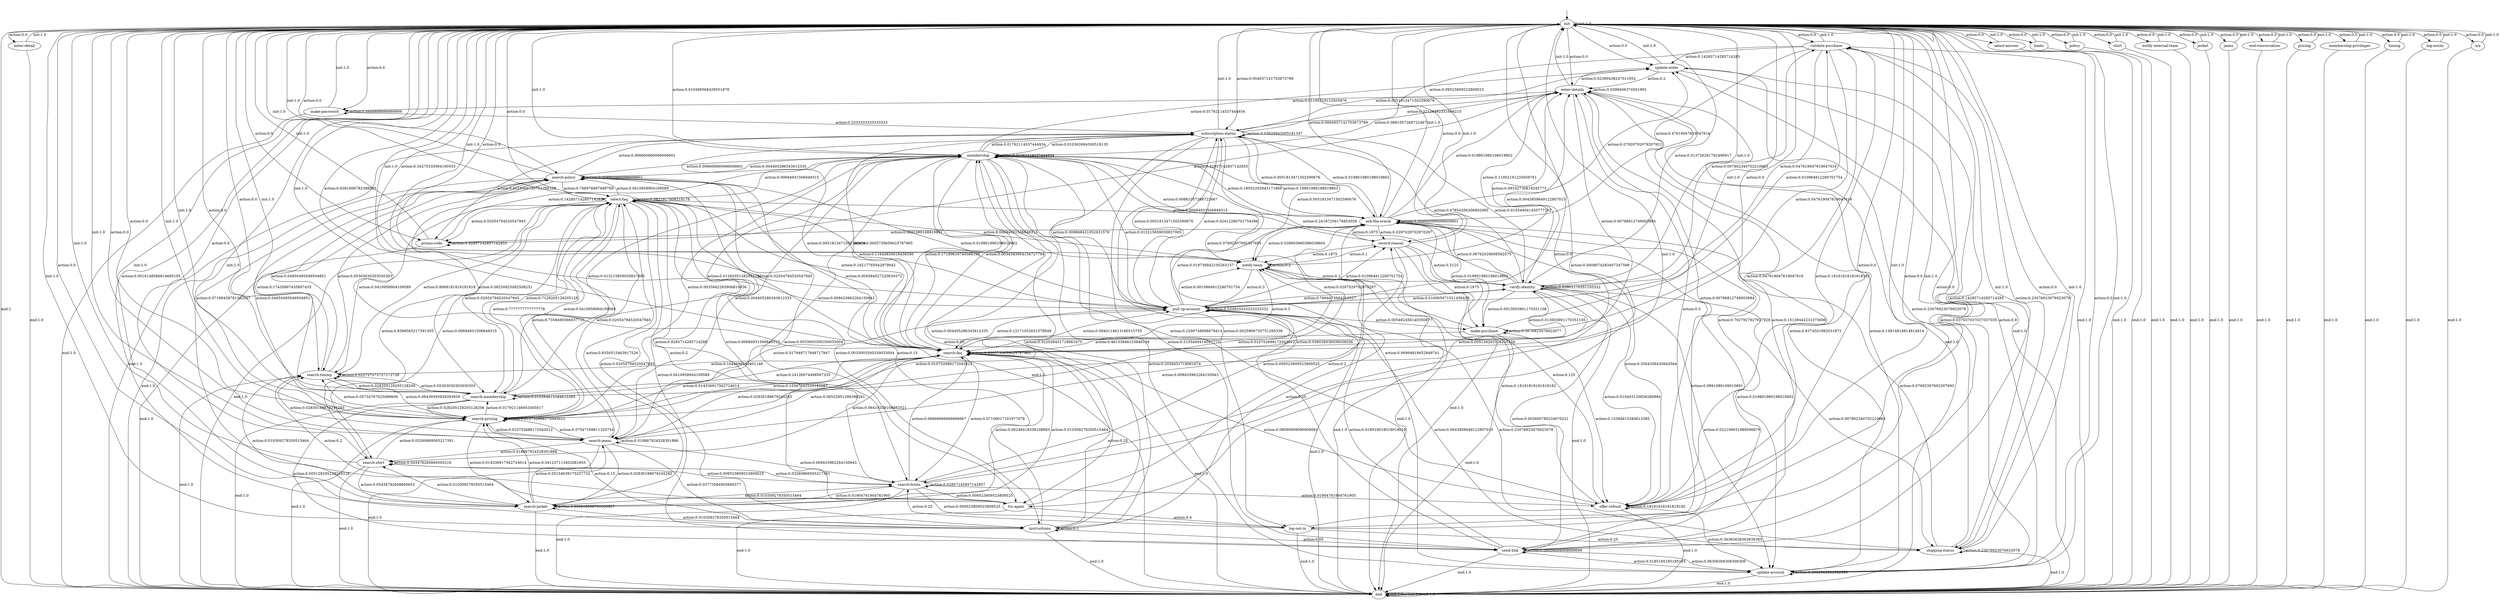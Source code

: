 digraph learned_mdp {
s0 [label="init"];
s1 [label="enter-detail"];
s2 [label="validate-purchase"];
s3 [label="make-password"];
s4 [label="select-answer"];
s5 [label="membership"];
s6 [label="update-order"];
s7 [label="ask-the-oracle"];
s8 [label="shipping-status"];
s9 [label="boots"];
s10 [label="search-boots"];
s11 [label="policy"];
s12 [label="enter-details"];
s13 [label="shirt"];
s14 [label="update-account"];
s15 [label="notify-internal-team"];
s16 [label="jacket"];
s17 [label="make-purchase"];
s18 [label="search-membership"];
s19 [label="search-jacket"];
s20 [label="subscription-status"];
s21 [label="instructions"];
s22 [label="jeans"];
s23 [label="search-jeans"];
s24 [label="log-out-in"];
s25 [label="verify-identity"];
s26 [label="send-link"];
s27 [label="search-pricing"];
s28 [label="end-conversation"];
s29 [label="search-faq"];
s30 [label="offer-refund"];
s31 [label="pull-up-account"];
s32 [label="notify-team"];
s33 [label="search-shirt"];
s34 [label="pricing"];
s35 [label="search-timing"];
s36 [label="promo-code"];
s37 [label="membership-privileges"];
s38 [label="timing"];
s39 [label="record-reason"];
s40 [label="try-again"];
s41 [label="search-policy"];
s42 [label="log-out/in"];
s43 [label="n/a"];
s44 [label="select-faq"];
s45 [label="end"];
s0 -> s0  [label="init:1.0"];
s0 -> s1  [label="action:0.0"];
s0 -> s2  [label="action:0.0"];
s0 -> s3  [label="action:0.0"];
s0 -> s4  [label="action:0.0"];
s0 -> s5  [label="action:0.010496568429551878"];
s0 -> s6  [label="action:0.0"];
s0 -> s7  [label="action:0.0004037141703673799"];
s0 -> s8  [label="action:0.0"];
s0 -> s9  [label="action:0.0"];
s0 -> s10  [label="action:0.0"];
s0 -> s11  [label="action:0.0"];
s0 -> s12  [label="action:0.0"];
s0 -> s13  [label="action:0.0"];
s0 -> s14  [label="action:0.0"];
s0 -> s15  [label="action:0.0"];
s0 -> s16  [label="action:0.0"];
s0 -> s17  [label="action:0.0"];
s0 -> s18  [label="action:0.0"];
s0 -> s19  [label="action:0.0"];
s0 -> s20  [label="action:0.004037141703673799"];
s0 -> s21  [label="action:0.0016148566814695195"];
s0 -> s22  [label="action:0.0"];
s0 -> s23  [label="action:0.0"];
s0 -> s24  [label="action:0.0"];
s0 -> s25  [label="action:0.013726281792490917"];
s0 -> s26  [label="action:0.0"];
s0 -> s27  [label="action:0.0"];
s0 -> s28  [label="action:0.0"];
s0 -> s29  [label="action:0.6261606782398063"];
s0 -> s30  [label="action:0.0"];
s0 -> s31  [label="action:0.34275333064190555"];
s0 -> s32  [label="action:0.0"];
s0 -> s33  [label="action:0.0"];
s0 -> s34  [label="action:0.0"];
s0 -> s35  [label="action:0.0"];
s0 -> s36  [label="action:0.0"];
s0 -> s37  [label="action:0.0"];
s0 -> s38  [label="action:0.0"];
s0 -> s39  [label="action:0.0"];
s0 -> s40  [label="action:0.0008074283407347598"];
s0 -> s41  [label="action:0.0"];
s0 -> s42  [label="action:0.0"];
s0 -> s43  [label="action:0.0"];
s0 -> s44  [label="action:0.0"];
s0 -> s45  [label="end:1"];
s1 -> s0  [label="init:1.0"];
s1 -> s45 [label="end:1.0"];
s2 -> s0  [label="init:1.0"];
s2 -> s6  [label="action:0.14285714285714285"];
s2 -> s7  [label="action:0.47619047619047616"];
s2 -> s8  [label="action:0.14285714285714285"];
s2 -> s20  [label="action:0.09523809523809523"];
s2 -> s25  [label="action:0.047619047619047616"];
s2 -> s29  [label="action:0.047619047619047616"];
s2 -> s30  [label="action:0.047619047619047616"];
s2 -> s45 [label="end:1.0"];
s3 -> s0  [label="init:1.0"];
s3 -> s3  [label="action:0.6666666666666666"];
s3 -> s20  [label="action:0.3333333333333333"];
s3 -> s45 [label="end:1.0"];
s4 -> s0  [label="init:1.0"];
s4 -> s45 [label="end:1.0"];
s5 -> s0  [label="init:1.0"];
s5 -> s5  [label="action:0.01762114537444934"];
s5 -> s6  [label="action:0.01762114537444934"];
s5 -> s7  [label="action:0.18502202643171806"];
s5 -> s12  [label="action:0.0881057268722467"];
s5 -> s14  [label="action:0.2026431718061674"];
s5 -> s18  [label="action:0.013215859030837005"];
s5 -> s20  [label="action:0.01762114537444934"];
s5 -> s21  [label="action:0.022026431718061675"];
s5 -> s23  [label="action:0.004405286343612335"];
s5 -> s29  [label="action:0.17180616740088106"];
s5 -> s30  [label="action:0.2290748898678414"];
s5 -> s31  [label="action:0.013215859030837005"];
s5 -> s39  [label="action:0.00881057268722467"];
s5 -> s40  [label="action:0.004405286343612335"];
s5 -> s41  [label="action:0.004405286343612335"];
s5 -> s45 [label="end:1.0"];
s6 -> s0  [label="init:1.0"];
s6 -> s12  [label="action:0.2"];
s6 -> s14  [label="action:0.8"];
s6 -> s45 [label="end:1.0"];
s7 -> s0  [label="init:1.0"];
s7 -> s5  [label="action:0.19801980198019803"];
s7 -> s6  [label="action:0.07920792079207921"];
s7 -> s7  [label="action:0.009900990099009901"];
s7 -> s12  [label="action:0.019801980198019802"];
s7 -> s14  [label="action:0.019801980198019802"];
s7 -> s17  [label="action:0.019801980198019802"];
s7 -> s20  [label="action:0.019801980198019802"];
s7 -> s26  [label="action:0.0891089108910891"];
s7 -> s29  [label="action:0.0297029702970297"];
s7 -> s30  [label="action:0.3564356435643564"];
s7 -> s32  [label="action:0.039603960396039604"];
s7 -> s36  [label="action:0.0891089108910891"];
s7 -> s39  [label="action:0.0297029702970297"];
s7 -> s45 [label="end:1.0"];
s8 -> s0  [label="init:1.0"];
s8 -> s2  [label="action:0.23076923076923078"];
s8 -> s6  [label="action:0.23076923076923078"];
s8 -> s7  [label="action:0.07692307692307693"];
s8 -> s8  [label="action:0.23076923076923078"];
s8 -> s31  [label="action:0.23076923076923078"];
s8 -> s45 [label="end:1.0"];
s9 -> s0  [label="init:1.0"];
s9 -> s45 [label="end:1.0"];
s10 -> s0  [label="init:1.0"];
s10 -> s10  [label="action:0.02857142857142857"];
s10 -> s19  [label="action:0.01904761904761905"];
s10 -> s24  [label="action:0.009523809523809525"];
s10 -> s29  [label="action:0.06666666666666667"];
s10 -> s30  [label="action:0.01904761904761905"];
s10 -> s33  [label="action:0.009523809523809525"];
s10 -> s39  [label="action:0.009523809523809525"];
s10 -> s40  [label="action:0.009523809523809525"];
s10 -> s44  [label="action:0.8285714285714286"];
s10 -> s45 [label="end:1.0"];
s11 -> s0  [label="init:1.0"];
s11 -> s45 [label="end:1.0"];
s12 -> s0  [label="init:1.0"];
s12 -> s3  [label="action:0.01195219123505976"];
s12 -> s6  [label="action:0.02390438247011952"];
s12 -> s12  [label="action:0.0398406374501992"];
s12 -> s14  [label="action:0.6374501992031872"];
s12 -> s26  [label="action:0.15139442231075698"];
s12 -> s29  [label="action:0.00796812749003984"];
s12 -> s30  [label="action:0.00796812749003984"];
s12 -> s32  [label="action:0.11952191235059761"];
s12 -> s45 [label="end:1.0"];
s13 -> s0  [label="init:1.0"];
s13 -> s45 [label="end:1.0"];
s14 -> s0  [label="init:1.0"];
s14 -> s6  [label="action:0.037037037037037035"];
s14 -> s12  [label="action:0.14814814814814814"];
s14 -> s14  [label="action:0.2962962962962963"];
s14 -> s26  [label="action:0.5185185185185185"];
s14 -> s45 [label="end:1.0"];
s15 -> s0  [label="init:1.0"];
s15 -> s45 [label="end:1.0"];
s16 -> s0  [label="init:1.0"];
s16 -> s45 [label="end:1.0"];
s17 -> s0  [label="init:1.0"];
s17 -> s5  [label="action:0.07692307692307693"];
s17 -> s17  [label="action:0.3076923076923077"];
s17 -> s29  [label="action:0.46153846153846156"];
s17 -> s30  [label="action:0.15384615384615385"];
s17 -> s45 [label="end:1.0"];
s18 -> s0  [label="init:1.0"];
s18 -> s5  [label="action:0.01282051282051282"];
s18 -> s18  [label="action:0.015384615384615385"];
s18 -> s25  [label="action:0.005128205128205128"];
s18 -> s26  [label="action:0.005128205128205128"];
s18 -> s27  [label="action:0.028205128205128206"];
s18 -> s31  [label="action:0.017948717948717947"];
s18 -> s35  [label="action:0.028205128205128206"];
s18 -> s41  [label="action:0.17435897435897435"];
s18 -> s44  [label="action:0.7128205128205128"];
s18 -> s45 [label="end:1.0"];
s19 -> s0  [label="init:1.0"];
s19 -> s10  [label="action:0.010309278350515464"];
s19 -> s19  [label="action:0.020618556701030927"];
s19 -> s21  [label="action:0.010309278350515464"];
s19 -> s23  [label="action:0.05154639175257732"];
s19 -> s27  [label="action:0.041237113402061855"];
s19 -> s29  [label="action:0.010309278350515464"];
s19 -> s33  [label="action:0.010309278350515464"];
s19 -> s35  [label="action:0.010309278350515464"];
s19 -> s44  [label="action:0.8350515463917526"];
s19 -> s45 [label="end:1.0"];
s20 -> s0  [label="init:1.0"];
s20 -> s5  [label="action:0.010362694300518135"];
s20 -> s6  [label="action:0.0051813471502590676"];
s20 -> s7  [label="action:0.0051813471502590676"];
s20 -> s12  [label="action:0.32124352331606215"];
s20 -> s14  [label="action:0.06994818652849741"];
s20 -> s20  [label="action:0.03626943005181347"];
s20 -> s24  [label="action:0.0025906735751295338"];
s20 -> s25  [label="action:0.015544041450777202"];
s20 -> s26  [label="action:0.5155440414507773"];
s20 -> s29  [label="action:0.0051813471502590676"];
s20 -> s31  [label="action:0.0051813471502590676"];
s20 -> s32  [label="action:0.0051813471502590676"];
s20 -> s36  [label="action:0.0025906735751295338"];
s20 -> s45 [label="end:1.0"];
s21 -> s0  [label="init:1.0"];
s21 -> s5  [label="action:0.05"];
s21 -> s21  [label="action:0.1"];
s21 -> s26  [label="action:0.05"];
s21 -> s27  [label="action:0.15"];
s21 -> s29  [label="action:0.25"];
s21 -> s32  [label="action:0.25"];
s21 -> s41  [label="action:0.15"];
s21 -> s45 [label="end:1.0"];
s22 -> s0  [label="init:1.0"];
s22 -> s45 [label="end:1.0"];
s23 -> s0  [label="init:1.0"];
s23 -> s5  [label="action:0.009433962264150943"];
s23 -> s10  [label="action:0.009433962264150943"];
s23 -> s19  [label="action:0.02830188679245283"];
s23 -> s21  [label="action:0.03773584905660377"];
s23 -> s23  [label="action:0.018867924528301886"];
s23 -> s27  [label="action:0.07547169811320754"];
s23 -> s29  [label="action:0.02830188679245283"];
s23 -> s31  [label="action:0.009433962264150943"];
s23 -> s33  [label="action:0.018867924528301886"];
s23 -> s35  [label="action:0.02830188679245283"];
s23 -> s44  [label="action:0.7358490566037735"];
s23 -> s45 [label="end:1.0"];
s24 -> s0  [label="init:1.0"];
s24 -> s8  [label="action:0.25"];
s24 -> s10  [label="action:0.25"];
s24 -> s12  [label="action:0.5"];
s24 -> s45 [label="end:1.0"];
s25 -> s0  [label="init:1.0"];
s25 -> s2  [label="action:0.007802340702210663"];
s25 -> s5  [label="action:0.24187256176853056"];
s25 -> s7  [label="action:0.06762028608582575"];
s25 -> s8  [label="action:0.007802340702210663"];
s25 -> s12  [label="action:0.09102730819245773"];
s25 -> s14  [label="action:0.022106631989596878"];
s25 -> s17  [label="action:0.0013003901170351106"];
s25 -> s20  [label="action:0.47854356306892065"];
s25 -> s25  [label="action:0.03901170351105332"];
s25 -> s26  [label="action:0.002600780234070221"];
s25 -> s29  [label="action:0.013003901170351105"];
s25 -> s30  [label="action:0.010403120936280884"];
s25 -> s31  [label="action:0.016905071521456438"];
s25 -> s45 [label="end:1.0"];
s26 -> s0  [label="init:1.0"];
s26 -> s12  [label="action:0.7927927927927928"];
s26 -> s14  [label="action:0.06306306306306306"];
s26 -> s20  [label="action:0.036036036036036036"];
s26 -> s26  [label="action:0.09009009009009009"];
s26 -> s31  [label="action:0.018018018018018018"];
s26 -> s45 [label="end:1.0"];
s27 -> s0  [label="init:1.0"];
s27 -> s5  [label="action:0.0035842293906810036"];
s27 -> s18  [label="action:0.017921146953405017"];
s27 -> s19  [label="action:0.014336917562724014"];
s27 -> s23  [label="action:0.010752688172043012"];
s27 -> s27  [label="action:0.010752688172043012"];
s27 -> s29  [label="action:0.014336917562724014"];
s27 -> s31  [label="action:0.010752688172043012"];
s27 -> s32  [label="action:0.010752688172043012"];
s27 -> s35  [label="action:0.05734767025089606"];
s27 -> s41  [label="action:0.07168458781362007"];
s27 -> s44  [label="action:0.7777777777777778"];
s27 -> s45 [label="end:1.0"];
s28 -> s0  [label="init:1.0"];
s28 -> s45 [label="end:1.0"];
s29 -> s0  [label="init:1.0"];
s29 -> s5  [label="action:0.0034383954154727794"];
s29 -> s10  [label="action:0.07106017191977078"];
s29 -> s18  [label="action:0.24126074498567335"];
s29 -> s19  [label="action:0.06246418338108883"];
s29 -> s20  [label="action:0.0005730659025787965"];
s29 -> s23  [label="action:0.06532951289398281"];
s29 -> s27  [label="action:0.15587392550143267"];
s29 -> s29  [label="action:0.0005730659025787965"];
s29 -> s31  [label="action:0.0040114613180515755"];
s29 -> s33  [label="action:0.06418338108882521"];
s29 -> s35  [label="action:0.1644699140401146"];
s29 -> s41  [label="action:0.16217765042979942"];
s29 -> s44  [label="action:0.004584527220630372"];
s29 -> s45 [label="end:1.0"];
s30 -> s0  [label="init:1.0"];
s30 -> s2  [label="action:0.18181818181818182"];
s30 -> s14  [label="action:0.36363636363636365"];
s30 -> s29  [label="action:0.09090909090909091"];
s30 -> s30  [label="action:0.18181818181818182"];
s30 -> s32  [label="action:0.18181818181818182"];
s30 -> s45 [label="end:1.0"];
s31 -> s0  [label="init:1.0"];
s31 -> s2  [label="action:0.010964912280701754"];
s31 -> s5  [label="action:0.009868421052631578"];
s31 -> s7  [label="action:0.019736842105263157"];
s31 -> s8  [label="action:0.0043859649122807015"];
s31 -> s12  [label="action:0.0043859649122807015"];
s31 -> s17  [label="action:0.005482456140350877"];
s31 -> s20  [label="action:0.02412280701754386"];
s31 -> s25  [label="action:0.7664473684210527"];
s31 -> s29  [label="action:0.12171052631578948"];
s31 -> s31  [label="action:0.020833333333333332"];
s31 -> s32  [label="action:0.0010964912280701754"];
s31 -> s39  [label="action:0.010964912280701754"];
s31 -> s45 [label="end:1.0"];
s32 -> s0  [label="init:1.0"];
s32 -> s25  [label="action:0.1"];
s32 -> s29  [label="action:0.3"];
s32 -> s31  [label="action:0.3"];
s32 -> s32  [label="action:0.2"];
s32 -> s39  [label="action:0.1"];
s32 -> s45 [label="end:1.0"];
s33 -> s0  [label="init:1.0"];
s33 -> s10  [label="action:0.03260869565217391"];
s33 -> s19  [label="action:0.05434782608695652"];
s33 -> s27  [label="action:0.03260869565217391"];
s33 -> s33  [label="action:0.043478260869565216"];
s33 -> s44  [label="action:0.8369565217391305"];
s33 -> s45 [label="end:1.0"];
s34 -> s0  [label="init:1.0"];
s34 -> s45 [label="end:1.0"];
s35 -> s0  [label="init:1.0"];
s35 -> s18  [label="action:0.05303030303030303"];
s35 -> s27  [label="action:0.06439393939393939"];
s35 -> s35  [label="action:0.022727272727272728"];
s35 -> s41  [label="action:0.05303030303030303"];
s35 -> s44  [label="action:0.8068181818181818"];
s35 -> s45 [label="end:1.0"];
s36 -> s0  [label="init:1.0"];
s36 -> s5  [label="action:0.14285714285714285"];
s36 -> s12  [label="action:0.42857142857142855"];
s36 -> s36  [label="action:0.42857142857142855"];
s36 -> s45 [label="end:1.0"];
s37 -> s0  [label="init:1.0"];
s37 -> s45 [label="end:1.0"];
s38 -> s0  [label="init:1.0"];
s38 -> s45 [label="end:1.0"];
s39 -> s0  [label="init:1.0"];
s39 -> s7  [label="action:0.1875"];
s39 -> s17  [label="action:0.1875"];
s39 -> s25  [label="action:0.3125"];
s39 -> s30  [label="action:0.125"];
s39 -> s32  [label="action:0.1875"];
s39 -> s45 [label="end:1.0"];
s40 -> s0  [label="init:1.0"];
s40 -> s7  [label="action:0.2"];
s40 -> s24  [label="action:0.4"];
s40 -> s35  [label="action:0.2"];
s40 -> s44  [label="action:0.2"];
s40 -> s45 [label="end:1.0"];
s41 -> s0  [label="init:1.0"];
s41 -> s5  [label="action:0.006600660066006601"];
s41 -> s18  [label="action:0.08250825082508251"];
s41 -> s20  [label="action:0.006600660066006601"];
s41 -> s21  [label="action:0.0033003300330033004"];
s41 -> s27  [label="action:0.04950495049504951"];
s41 -> s31  [label="action:0.019801980198019802"];
s41 -> s35  [label="action:0.04950495049504951"];
s41 -> s40  [label="action:0.0033003300330033004"];
s41 -> s41  [label="action:0.009900990099009901"];
s41 -> s44  [label="action:0.768976897689769"];
s41 -> s45 [label="end:1.0"];
s42 -> s0  [label="init:1.0"];
s42 -> s45 [label="end:1.0"];
s43 -> s0  [label="init:1.0"];
s43 -> s45 [label="end:1.0"];
s44 -> s0  [label="init:1.0"];
s44 -> s5  [label="action:0.00684931506849315"];
s44 -> s7  [label="action:0.00684931506849315"];
s44 -> s10  [label="action:0.00684931506849315"];
s44 -> s18  [label="action:0.02054794520547945"];
s44 -> s21  [label="action:0.02054794520547945"];
s44 -> s23  [label="action:0.02054794520547945"];
s44 -> s26  [label="action:0.0410958904109589"];
s44 -> s27  [label="action:0.0410958904109589"];
s44 -> s29  [label="action:0.02054794520547945"];
s44 -> s31  [label="action:0.11643835616438356"];
s44 -> s32  [label="action:0.00684931506849315"];
s44 -> s33  [label="action:0.00684931506849315"];
s44 -> s35  [label="action:0.0410958904109589"];
s44 -> s36  [label="action:0.02054794520547945"];
s44 -> s41  [label="action:0.0410958904109589"];
s44 -> s44  [label="action:0.5821917808219178"];
s44 -> s45 [label="end:1.0"];
s45 -> s45 [label="init:1.0"];
s45 -> s45  [label="action:1.0"];
s45 -> s45  [label="end:1.0"];
__start0 [label="", shape=none];
__start0 -> s0  [label=""];
}